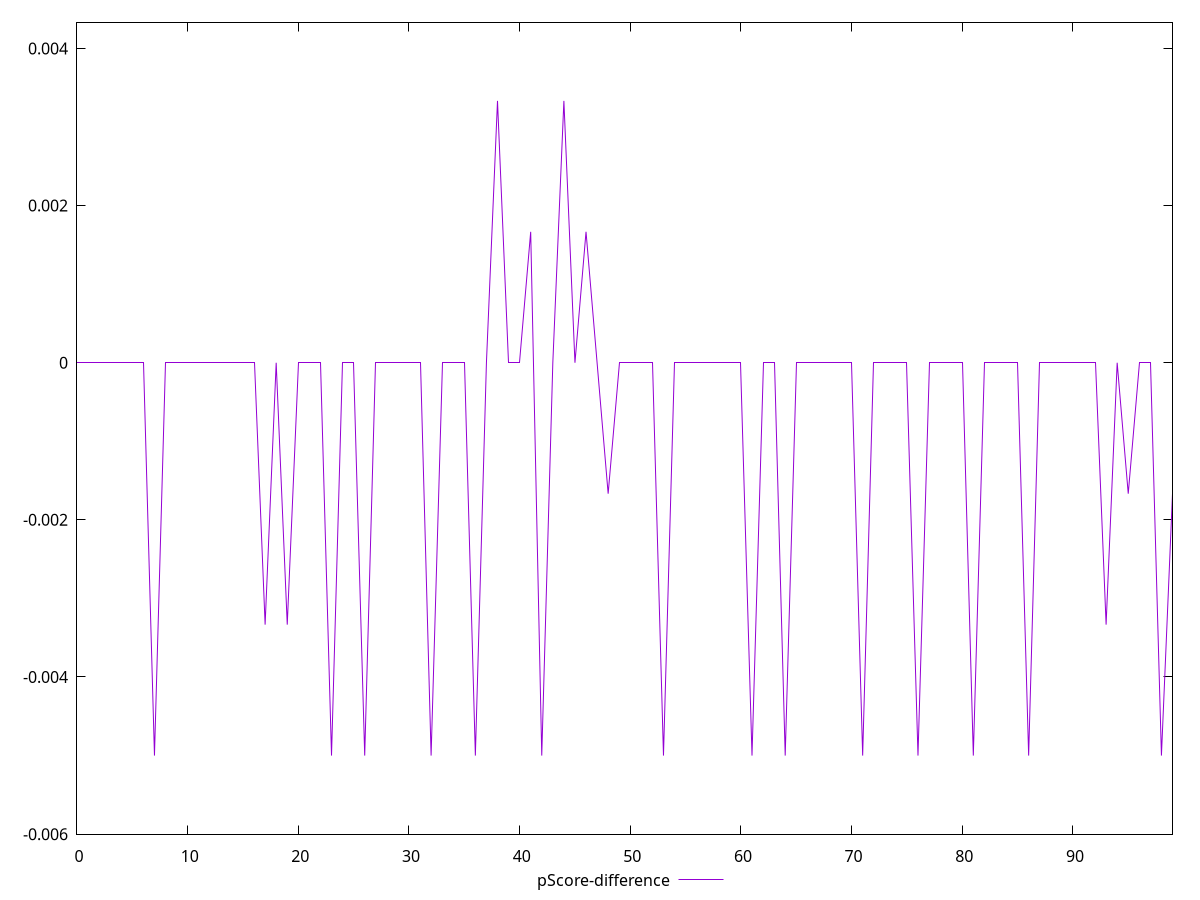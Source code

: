 reset

$pScoreDifference <<EOF
0 0
1 0
2 0
3 0
4 0
5 0
6 0
7 -0.0050000000000000044
8 0
9 0
10 0
11 0
12 0
13 0
14 0
15 0
16 0
17 -0.0033333333333332993
18 0
19 -0.0033333333333332993
20 0
21 0
22 0
23 -0.0050000000000000044
24 0
25 0
26 -0.0050000000000000044
27 0
28 0
29 0
30 0
31 0
32 -0.0050000000000000044
33 0
34 0
35 0
36 -0.0050000000000000044
37 0
38 0.0033333333333332993
39 0
40 0
41 0.0016666666666667052
42 -0.0050000000000000044
43 0
44 0.0033333333333332993
45 0
46 0.0016666666666667052
47 0
48 -0.0016666666666667052
49 0
50 0
51 0
52 0
53 -0.0050000000000000044
54 0
55 0
56 0
57 0
58 0
59 0
60 0
61 -0.0050000000000000044
62 0
63 0
64 -0.0050000000000000044
65 0
66 0
67 0
68 0
69 0
70 0
71 -0.0050000000000000044
72 0
73 0
74 0
75 0
76 -0.0050000000000000044
77 0
78 0
79 0
80 0
81 -0.0050000000000000044
82 0
83 0
84 0
85 0
86 -0.0050000000000000044
87 0
88 0
89 0
90 0
91 0
92 0
93 -0.0033333333333332993
94 0
95 -0.0016666666666665941
96 0
97 0
98 -0.0050000000000000044
99 -0.0016666666666665941
EOF

set key outside below
set xrange [0:99]
set yrange [-0.0060000000000000045:0.004333333333333299]
set trange [-0.0060000000000000045:0.004333333333333299]
set terminal svg size 640, 500 enhanced background rgb 'white'
set output "report_00013_2021-02-09T12-04-24.940Z/unminified-javascript/samples/pages+cached/pScore-difference/values.svg"

plot $pScoreDifference title "pScore-difference" with line

reset
